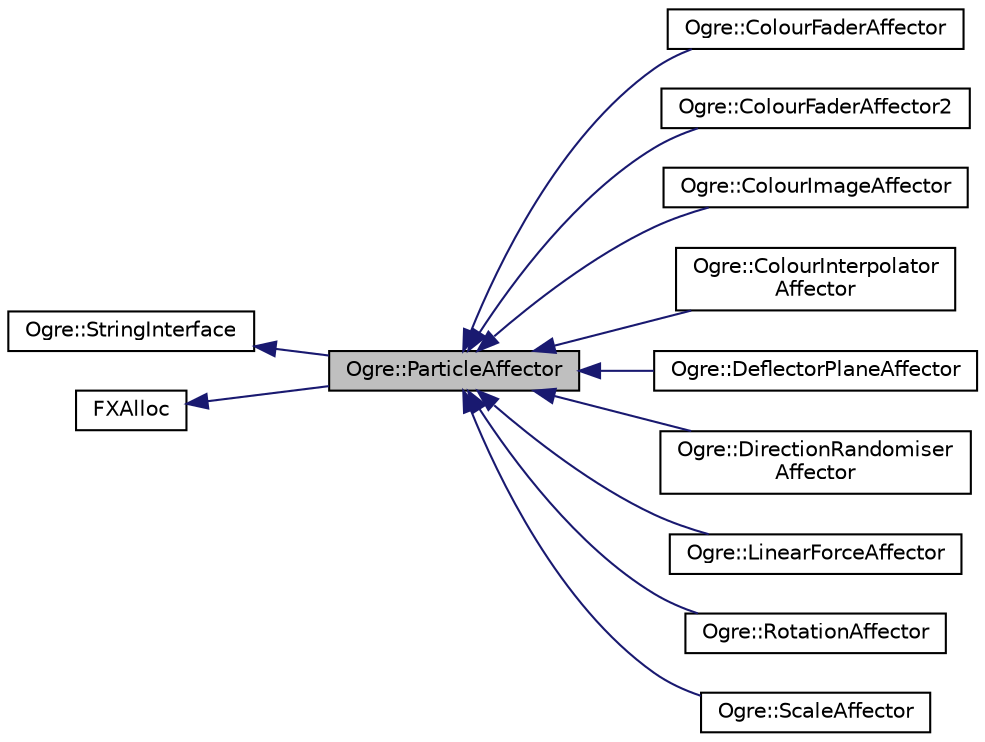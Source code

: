 digraph "Ogre::ParticleAffector"
{
  bgcolor="transparent";
  edge [fontname="Helvetica",fontsize="10",labelfontname="Helvetica",labelfontsize="10"];
  node [fontname="Helvetica",fontsize="10",shape=record];
  rankdir="LR";
  Node0 [label="Ogre::ParticleAffector",height=0.2,width=0.4,color="black", fillcolor="grey75", style="filled", fontcolor="black"];
  Node1 -> Node0 [dir="back",color="midnightblue",fontsize="10",style="solid",fontname="Helvetica"];
  Node1 [label="Ogre::StringInterface",height=0.2,width=0.4,color="black",URL="$class_ogre_1_1_string_interface.html",tooltip="Class defining the common interface which classes can use to present a reflection-style, self-defining parameter set to callers. "];
  Node2 -> Node0 [dir="back",color="midnightblue",fontsize="10",style="solid",fontname="Helvetica"];
  Node2 [label="FXAlloc",height=0.2,width=0.4,color="black",URL="$class_ogre_1_1_allocated_object.html"];
  Node0 -> Node3 [dir="back",color="midnightblue",fontsize="10",style="solid",fontname="Helvetica"];
  Node3 [label="Ogre::ColourFaderAffector",height=0.2,width=0.4,color="black",URL="$class_ogre_1_1_colour_fader_affector.html",tooltip="This plugin subclass of ParticleAffector allows you to alter the colour of particles. "];
  Node0 -> Node4 [dir="back",color="midnightblue",fontsize="10",style="solid",fontname="Helvetica"];
  Node4 [label="Ogre::ColourFaderAffector2",height=0.2,width=0.4,color="black",URL="$class_ogre_1_1_colour_fader_affector2.html",tooltip="This plugin subclass of ParticleAffector allows you to alter the colour of particles. "];
  Node0 -> Node5 [dir="back",color="midnightblue",fontsize="10",style="solid",fontname="Helvetica"];
  Node5 [label="Ogre::ColourImageAffector",height=0.2,width=0.4,color="black",URL="$class_ogre_1_1_colour_image_affector.html"];
  Node0 -> Node6 [dir="back",color="midnightblue",fontsize="10",style="solid",fontname="Helvetica"];
  Node6 [label="Ogre::ColourInterpolator\lAffector",height=0.2,width=0.4,color="black",URL="$class_ogre_1_1_colour_interpolator_affector.html"];
  Node0 -> Node7 [dir="back",color="midnightblue",fontsize="10",style="solid",fontname="Helvetica"];
  Node7 [label="Ogre::DeflectorPlaneAffector",height=0.2,width=0.4,color="black",URL="$class_ogre_1_1_deflector_plane_affector.html",tooltip="This class defines a ParticleAffector which deflects particles. "];
  Node0 -> Node8 [dir="back",color="midnightblue",fontsize="10",style="solid",fontname="Helvetica"];
  Node8 [label="Ogre::DirectionRandomiser\lAffector",height=0.2,width=0.4,color="black",URL="$class_ogre_1_1_direction_randomiser_affector.html",tooltip="This class defines a ParticleAffector which applies randomness to the movement of the particles..."];
  Node0 -> Node9 [dir="back",color="midnightblue",fontsize="10",style="solid",fontname="Helvetica"];
  Node9 [label="Ogre::LinearForceAffector",height=0.2,width=0.4,color="black",URL="$class_ogre_1_1_linear_force_affector.html",tooltip="This class defines a ParticleAffector which applies a linear force to particles in a system..."];
  Node0 -> Node10 [dir="back",color="midnightblue",fontsize="10",style="solid",fontname="Helvetica"];
  Node10 [label="Ogre::RotationAffector",height=0.2,width=0.4,color="black",URL="$class_ogre_1_1_rotation_affector.html",tooltip="This plugin subclass of ParticleAffector allows you to alter the rotation of particles. "];
  Node0 -> Node11 [dir="back",color="midnightblue",fontsize="10",style="solid",fontname="Helvetica"];
  Node11 [label="Ogre::ScaleAffector",height=0.2,width=0.4,color="black",URL="$class_ogre_1_1_scale_affector.html",tooltip="This plugin subclass of ParticleAffector allows you to alter the scale of particles. "];
}
